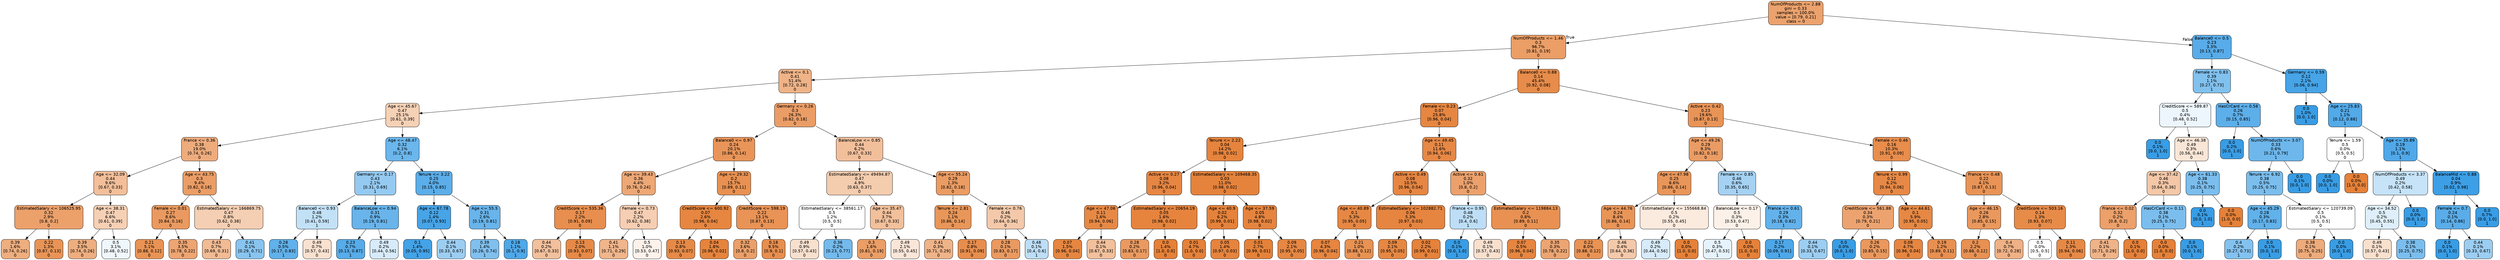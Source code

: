 digraph Tree {
node [shape=box, style="filled, rounded", color="black", fontname=helvetica] ;
edge [fontname=helvetica] ;
0 [label="NumOfProducts <= 2.88\ngini = 0.33\nsamples = 100.0%\nvalue = [0.79, 0.21]\nclass = 0", fillcolor="#eca26d"] ;
1 [label="NumOfProducts <= 1.46\n0.3\n96.7%\n[0.81, 0.19]\n0", fillcolor="#eb9e66"] ;
0 -> 1 [labeldistance=2.5, labelangle=45, headlabel="True"] ;
2 [label="Active <= 0.1\n0.41\n51.4%\n[0.72, 0.28]\n0", fillcolor="#efb387"] ;
1 -> 2 ;
3 [label="Age <= 45.67\n0.47\n25.1%\n[0.61, 0.39]\n0", fillcolor="#f5d1b6"] ;
2 -> 3 ;
4 [label="France <= 0.36\n0.38\n19.0%\n[0.74, 0.26]\n0", fillcolor="#eeac7d"] ;
3 -> 4 ;
5 [label="Age <= 32.09\n0.44\n9.6%\n[0.67, 0.33]\n0", fillcolor="#f2bf9a"] ;
4 -> 5 ;
6 [label="EstimatedSalary <= 106525.95\n0.32\n2.9%\n[0.8, 0.2]\n0", fillcolor="#eca16b"] ;
5 -> 6 ;
7 [label="0.39\n1.6%\n[0.74, 0.26]\n0", fillcolor="#eeae7f"] ;
6 -> 7 ;
8 [label="0.22\n1.3%\n[0.87, 0.13]\n0", fillcolor="#e99456"] ;
6 -> 8 ;
9 [label="Age <= 38.31\n0.47\n6.6%\n[0.61, 0.39]\n0", fillcolor="#f5d0b5"] ;
5 -> 9 ;
10 [label="0.39\n3.5%\n[0.74, 0.26]\n0", fillcolor="#eeae7f"] ;
9 -> 10 ;
11 [label="0.5\n3.1%\n[0.48, 0.52]\n1", fillcolor="#eff7fd"] ;
9 -> 11 ;
12 [label="Age <= 43.75\n0.3\n9.4%\n[0.82, 0.18]\n0", fillcolor="#eb9d65"] ;
4 -> 12 ;
13 [label="Female <= 0.01\n0.27\n8.6%\n[0.84, 0.16]\n0", fillcolor="#ea9a60"] ;
12 -> 13 ;
14 [label="0.21\n5.1%\n[0.88, 0.12]\n0", fillcolor="#e99355"] ;
13 -> 14 ;
15 [label="0.35\n3.5%\n[0.78, 0.22]\n0", fillcolor="#eda572"] ;
13 -> 15 ;
16 [label="EstimatedSalary <= 166869.75\n0.47\n0.8%\n[0.62, 0.38]\n0", fillcolor="#f5cfb3"] ;
12 -> 16 ;
17 [label="0.43\n0.7%\n[0.69, 0.31]\n0", fillcolor="#f1bb94"] ;
16 -> 17 ;
18 [label="0.41\n0.1%\n[0.29, 0.71]\n1", fillcolor="#88c4ef"] ;
16 -> 18 ;
19 [label="Age <= 48.47\n0.32\n6.1%\n[0.2, 0.8]\n1", fillcolor="#6bb6ec"] ;
3 -> 19 ;
20 [label="Germany <= 0.17\n0.43\n2.1%\n[0.31, 0.69]\n1", fillcolor="#94caf1"] ;
19 -> 20 ;
21 [label="Balance0 <= 0.93\n0.48\n1.2%\n[0.41, 0.59]\n1", fillcolor="#c2e1f7"] ;
20 -> 21 ;
22 [label="0.28\n0.5%\n[0.17, 0.83]\n1", fillcolor="#61b1ea"] ;
21 -> 22 ;
23 [label="0.49\n0.7%\n[0.57, 0.43]\n0", fillcolor="#f9e1d0"] ;
21 -> 23 ;
24 [label="BalanceLow <= 0.94\n0.31\n0.9%\n[0.19, 0.81]\n1", fillcolor="#68b4eb"] ;
20 -> 24 ;
25 [label="0.23\n0.7%\n[0.13, 0.87]\n1", fillcolor="#57ace9"] ;
24 -> 25 ;
26 [label="0.49\n0.2%\n[0.44, 0.56]\n1", fillcolor="#d7ebfa"] ;
24 -> 26 ;
27 [label="Tenure <= 3.22\n0.25\n4.0%\n[0.15, 0.85]\n1", fillcolor="#5baee9"] ;
19 -> 27 ;
28 [label="Age <= 67.78\n0.12\n1.4%\n[0.07, 0.93]\n1", fillcolor="#47a4e7"] ;
27 -> 28 ;
29 [label="0.1\n1.4%\n[0.05, 0.95]\n1", fillcolor="#44a3e7"] ;
28 -> 29 ;
30 [label="0.44\n0.1%\n[0.33, 0.67]\n1", fillcolor="#9ccef2"] ;
28 -> 30 ;
31 [label="Age <= 55.5\n0.31\n2.6%\n[0.19, 0.81]\n1", fillcolor="#68b4eb"] ;
27 -> 31 ;
32 [label="0.39\n1.4%\n[0.26, 0.74]\n1", fillcolor="#80c0ee"] ;
31 -> 32 ;
33 [label="0.18\n1.1%\n[0.1, 0.9]\n1", fillcolor="#4fa8e8"] ;
31 -> 33 ;
34 [label="Germany <= 0.26\n0.3\n26.3%\n[0.82, 0.18]\n0", fillcolor="#eb9d66"] ;
2 -> 34 ;
35 [label="Balance0 <= 0.97\n0.24\n20.1%\n[0.86, 0.14]\n0", fillcolor="#e99559"] ;
34 -> 35 ;
36 [label="Age <= 39.43\n0.36\n4.4%\n[0.76, 0.24]\n0", fillcolor="#eda876"] ;
35 -> 36 ;
37 [label="CreditScore <= 535.36\n0.17\n2.2%\n[0.91, 0.09]\n0", fillcolor="#e88e4e"] ;
36 -> 37 ;
38 [label="0.44\n0.2%\n[0.67, 0.33]\n0", fillcolor="#f2c09c"] ;
37 -> 38 ;
39 [label="0.13\n2.0%\n[0.93, 0.07]\n0", fillcolor="#e78a47"] ;
37 -> 39 ;
40 [label="Female <= 0.73\n0.47\n2.2%\n[0.62, 0.38]\n0", fillcolor="#f5ceb3"] ;
36 -> 40 ;
41 [label="0.41\n1.1%\n[0.71, 0.29]\n0", fillcolor="#f0b58b"] ;
40 -> 41 ;
42 [label="0.5\n1.0%\n[0.53, 0.47]\n0", fillcolor="#fcf2eb"] ;
40 -> 42 ;
43 [label="Age <= 29.32\n0.2\n15.7%\n[0.89, 0.11]\n0", fillcolor="#e89152"] ;
35 -> 43 ;
44 [label="CreditScore <= 600.92\n0.07\n2.6%\n[0.96, 0.04]\n0", fillcolor="#e68640"] ;
43 -> 44 ;
45 [label="0.13\n0.8%\n[0.93, 0.07]\n0", fillcolor="#e78a47"] ;
44 -> 45 ;
46 [label="0.04\n1.8%\n[0.98, 0.02]\n0", fillcolor="#e6843d"] ;
44 -> 46 ;
47 [label="CreditScore <= 598.19\n0.22\n13.1%\n[0.87, 0.13]\n0", fillcolor="#e99356"] ;
43 -> 47 ;
48 [label="0.32\n3.6%\n[0.8, 0.2]\n0", fillcolor="#eba06a"] ;
47 -> 48 ;
49 [label="0.18\n9.5%\n[0.9, 0.1]\n0", fillcolor="#e88f4f"] ;
47 -> 49 ;
50 [label="BalanceLow <= 0.85\n0.44\n6.2%\n[0.67, 0.33]\n0", fillcolor="#f2bf9b"] ;
34 -> 50 ;
51 [label="EstimatedSalary <= 49494.87\n0.47\n4.9%\n[0.63, 0.37]\n0", fillcolor="#f4ccae"] ;
50 -> 51 ;
52 [label="EstimatedSalary <= 38561.17\n0.5\n1.2%\n[0.5, 0.5]\n0", fillcolor="#ffffff"] ;
51 -> 52 ;
53 [label="0.49\n0.9%\n[0.57, 0.43]\n0", fillcolor="#f8e0ce"] ;
52 -> 53 ;
54 [label="0.36\n0.2%\n[0.23, 0.77]\n1", fillcolor="#74baed"] ;
52 -> 54 ;
55 [label="Age <= 35.47\n0.44\n3.7%\n[0.67, 0.33]\n0", fillcolor="#f2c09b"] ;
51 -> 55 ;
56 [label="0.3\n1.6%\n[0.81, 0.19]\n0", fillcolor="#eb9e66"] ;
55 -> 56 ;
57 [label="0.49\n2.1%\n[0.55, 0.45]\n0", fillcolor="#fae6d8"] ;
55 -> 57 ;
58 [label="Age <= 55.24\n0.29\n1.3%\n[0.82, 0.18]\n0", fillcolor="#eb9c63"] ;
50 -> 58 ;
59 [label="Tenure <= 2.81\n0.24\n1.1%\n[0.86, 0.14]\n0", fillcolor="#e99659"] ;
58 -> 59 ;
60 [label="0.41\n0.3%\n[0.71, 0.29]\n0", fillcolor="#efb388"] ;
59 -> 60 ;
61 [label="0.17\n0.8%\n[0.91, 0.09]\n0", fillcolor="#e88e4d"] ;
59 -> 61 ;
62 [label="Female <= 0.76\n0.46\n0.2%\n[0.64, 0.36]\n0", fillcolor="#f4c9aa"] ;
58 -> 62 ;
63 [label="0.28\n0.1%\n[0.83, 0.17]\n0", fillcolor="#ea9a61"] ;
62 -> 63 ;
64 [label="0.48\n0.1%\n[0.4, 0.6]\n1", fillcolor="#bddef6"] ;
62 -> 64 ;
65 [label="Balance0 <= 0.88\n0.14\n45.4%\n[0.92, 0.08]\n0", fillcolor="#e78c4a"] ;
1 -> 65 ;
66 [label="Female <= 0.23\n0.07\n25.8%\n[0.96, 0.04]\n0", fillcolor="#e68641"] ;
65 -> 66 ;
67 [label="Tenure <= 2.22\n0.04\n14.2%\n[0.98, 0.02]\n0", fillcolor="#e6843d"] ;
66 -> 67 ;
68 [label="Active <= 0.27\n0.08\n3.2%\n[0.96, 0.04]\n0", fillcolor="#e68642"] ;
67 -> 68 ;
69 [label="Age <= 47.06\n0.11\n1.6%\n[0.94, 0.06]\n0", fillcolor="#e78945"] ;
68 -> 69 ;
70 [label="0.07\n1.5%\n[0.96, 0.04]\n0", fillcolor="#e68641"] ;
69 -> 70 ;
71 [label="0.44\n0.1%\n[0.67, 0.33]\n0", fillcolor="#f2c09c"] ;
69 -> 71 ;
72 [label="EstimatedSalary <= 20654.19\n0.05\n1.6%\n[0.98, 0.02]\n0", fillcolor="#e6843e"] ;
68 -> 72 ;
73 [label="0.28\n0.2%\n[0.83, 0.17]\n0", fillcolor="#ea9a61"] ;
72 -> 73 ;
74 [label="0.0\n1.4%\n[1.0, 0.0]\n0", fillcolor="#e58139"] ;
72 -> 74 ;
75 [label="EstimatedSalary <= 109468.35\n0.03\n11.0%\n[0.98, 0.02]\n0", fillcolor="#e5833c"] ;
67 -> 75 ;
76 [label="Age <= 40.9\n0.02\n6.2%\n[0.99, 0.01]\n0", fillcolor="#e5823b"] ;
75 -> 76 ;
77 [label="0.01\n4.7%\n[1.0, 0.0]\n0", fillcolor="#e5823a"] ;
76 -> 77 ;
78 [label="0.05\n1.4%\n[0.97, 0.03]\n0", fillcolor="#e6843e"] ;
76 -> 78 ;
79 [label="Age <= 37.59\n0.05\n4.8%\n[0.98, 0.02]\n0", fillcolor="#e6843e"] ;
75 -> 79 ;
80 [label="0.01\n2.7%\n[0.99, 0.01]\n0", fillcolor="#e5823a"] ;
79 -> 80 ;
81 [label="0.09\n2.1%\n[0.95, 0.05]\n0", fillcolor="#e68743"] ;
79 -> 81 ;
82 [label="Age <= 49.45\n0.11\n11.6%\n[0.94, 0.06]\n0", fillcolor="#e78845"] ;
66 -> 82 ;
83 [label="Active <= 0.49\n0.08\n10.5%\n[0.96, 0.04]\n0", fillcolor="#e68642"] ;
82 -> 83 ;
84 [label="Age <= 40.89\n0.1\n5.3%\n[0.95, 0.05]\n0", fillcolor="#e68844"] ;
83 -> 84 ;
85 [label="0.07\n4.3%\n[0.96, 0.04]\n0", fillcolor="#e68640"] ;
84 -> 85 ;
86 [label="0.21\n1.0%\n[0.88, 0.12]\n0", fillcolor="#e89253"] ;
84 -> 86 ;
87 [label="EstimatedSalary <= 102882.71\n0.06\n5.3%\n[0.97, 0.03]\n0", fillcolor="#e68540"] ;
83 -> 87 ;
88 [label="0.09\n3.1%\n[0.95, 0.05]\n0", fillcolor="#e68843"] ;
87 -> 88 ;
89 [label="0.02\n2.2%\n[0.99, 0.01]\n0", fillcolor="#e5823b"] ;
87 -> 89 ;
90 [label="Active <= 0.61\n0.32\n1.0%\n[0.8, 0.2]\n0", fillcolor="#eca16c"] ;
82 -> 90 ;
91 [label="France <= 0.95\n0.48\n0.2%\n[0.4, 0.6]\n1", fillcolor="#bddef6"] ;
90 -> 91 ;
92 [label="0.0\n0.1%\n[0.0, 1.0]\n1", fillcolor="#399de5"] ;
91 -> 92 ;
93 [label="0.49\n0.1%\n[0.57, 0.43]\n0", fillcolor="#f8e0ce"] ;
91 -> 93 ;
94 [label="EstimatedSalary <= 119884.13\n0.2\n0.8%\n[0.89, 0.11]\n0", fillcolor="#e89152"] ;
90 -> 94 ;
95 [label="0.07\n0.5%\n[0.96, 0.04]\n0", fillcolor="#e68641"] ;
94 -> 95 ;
96 [label="0.35\n0.3%\n[0.78, 0.22]\n0", fillcolor="#eca572"] ;
94 -> 96 ;
97 [label="Active <= 0.42\n0.23\n19.6%\n[0.87, 0.13]\n0", fillcolor="#e99457"] ;
65 -> 97 ;
98 [label="Age <= 49.26\n0.29\n9.3%\n[0.82, 0.18]\n0", fillcolor="#eb9c64"] ;
97 -> 98 ;
99 [label="Age <= 47.98\n0.25\n8.6%\n[0.86, 0.14]\n0", fillcolor="#e9965a"] ;
98 -> 99 ;
100 [label="Age <= 44.76\n0.24\n8.4%\n[0.86, 0.14]\n0", fillcolor="#e99558"] ;
99 -> 100 ;
101 [label="0.22\n8.0%\n[0.88, 0.12]\n0", fillcolor="#e99355"] ;
100 -> 101 ;
102 [label="0.46\n0.4%\n[0.64, 0.36]\n0", fillcolor="#f4c9aa"] ;
100 -> 102 ;
103 [label="EstimatedSalary <= 155668.84\n0.5\n0.2%\n[0.55, 0.45]\n0", fillcolor="#fbeade"] ;
99 -> 103 ;
104 [label="0.49\n0.2%\n[0.44, 0.56]\n1", fillcolor="#d7ebfa"] ;
103 -> 104 ;
105 [label="0.0\n0.0%\n[1.0, 0.0]\n0", fillcolor="#e58139"] ;
103 -> 105 ;
106 [label="Female <= 0.85\n0.46\n0.6%\n[0.35, 0.65]\n1", fillcolor="#a5d2f3"] ;
98 -> 106 ;
107 [label="BalanceLow <= 0.17\n0.5\n0.3%\n[0.53, 0.47]\n0", fillcolor="#fcf1e9"] ;
106 -> 107 ;
108 [label="0.5\n0.3%\n[0.47, 0.53]\n1", fillcolor="#e6f3fc"] ;
107 -> 108 ;
109 [label="0.0\n0.0%\n[1.0, 0.0]\n0", fillcolor="#e58139"] ;
107 -> 109 ;
110 [label="France <= 0.61\n0.29\n0.3%\n[0.18, 0.82]\n1", fillcolor="#63b2eb"] ;
106 -> 110 ;
111 [label="0.17\n0.2%\n[0.09, 0.91]\n1", fillcolor="#4da7e8"] ;
110 -> 111 ;
112 [label="0.44\n0.1%\n[0.33, 0.67]\n1", fillcolor="#9ccef2"] ;
110 -> 112 ;
113 [label="Female <= 0.46\n0.16\n10.3%\n[0.91, 0.09]\n0", fillcolor="#e88d4c"] ;
97 -> 113 ;
114 [label="Tenure <= 0.99\n0.12\n6.2%\n[0.94, 0.06]\n0", fillcolor="#e78946"] ;
113 -> 114 ;
115 [label="CreditScore <= 561.88\n0.34\n0.3%\n[0.79, 0.21]\n0", fillcolor="#eca36f"] ;
114 -> 115 ;
116 [label="0.0\n0.0%\n[0.0, 1.0]\n1", fillcolor="#399de5"] ;
115 -> 116 ;
117 [label="0.26\n0.2%\n[0.85, 0.15]\n0", fillcolor="#ea985d"] ;
115 -> 117 ;
118 [label="Age <= 44.61\n0.1\n5.9%\n[0.95, 0.05]\n0", fillcolor="#e68844"] ;
114 -> 118 ;
119 [label="0.08\n4.7%\n[0.96, 0.04]\n0", fillcolor="#e68641"] ;
118 -> 119 ;
120 [label="0.19\n1.2%\n[0.89, 0.11]\n0", fillcolor="#e89051"] ;
118 -> 120 ;
121 [label="France <= 0.48\n0.22\n4.1%\n[0.87, 0.13]\n0", fillcolor="#e99456"] ;
113 -> 121 ;
122 [label="Age <= 46.15\n0.26\n2.8%\n[0.85, 0.15]\n0", fillcolor="#ea985d"] ;
121 -> 122 ;
123 [label="0.2\n2.2%\n[0.88, 0.12]\n0", fillcolor="#e89153"] ;
122 -> 123 ;
124 [label="0.4\n0.7%\n[0.72, 0.28]\n0", fillcolor="#efb185"] ;
122 -> 124 ;
125 [label="CreditScore <= 503.16\n0.14\n1.3%\n[0.93, 0.07]\n0", fillcolor="#e78b49"] ;
121 -> 125 ;
126 [label="0.5\n0.0%\n[0.5, 0.5]\n0", fillcolor="#ffffff"] ;
125 -> 126 ;
127 [label="0.11\n1.3%\n[0.94, 0.06]\n0", fillcolor="#e78946"] ;
125 -> 127 ;
128 [label="Balance0 <= 0.5\n0.23\n3.3%\n[0.13, 0.87]\n1", fillcolor="#58ace9"] ;
0 -> 128 [labeldistance=2.5, labelangle=-45, headlabel="False"] ;
129 [label="Female <= 0.83\n0.39\n1.1%\n[0.27, 0.73]\n1", fillcolor="#81c1ee"] ;
128 -> 129 ;
130 [label="CreditScore <= 589.87\n0.5\n0.4%\n[0.48, 0.52]\n1", fillcolor="#edf6fd"] ;
129 -> 130 ;
131 [label="0.0\n0.1%\n[0.0, 1.0]\n1", fillcolor="#399de5"] ;
130 -> 131 ;
132 [label="Age <= 46.38\n0.49\n0.3%\n[0.56, 0.44]\n0", fillcolor="#fae6d7"] ;
130 -> 132 ;
133 [label="Age <= 37.42\n0.46\n0.3%\n[0.64, 0.36]\n0", fillcolor="#f3c7a7"] ;
132 -> 133 ;
134 [label="France <= 0.02\n0.32\n0.2%\n[0.8, 0.2]\n0", fillcolor="#eca06a"] ;
133 -> 134 ;
135 [label="0.41\n0.1%\n[0.71, 0.29]\n0", fillcolor="#efb388"] ;
134 -> 135 ;
136 [label="0.0\n0.1%\n[1.0, 0.0]\n0", fillcolor="#e58139"] ;
134 -> 136 ;
137 [label="HasCrCard <= 0.11\n0.38\n0.1%\n[0.25, 0.75]\n1", fillcolor="#7bbeee"] ;
133 -> 137 ;
138 [label="0.0\n0.0%\n[1.0, 0.0]\n0", fillcolor="#e58139"] ;
137 -> 138 ;
139 [label="0.0\n0.1%\n[0.0, 1.0]\n1", fillcolor="#399de5"] ;
137 -> 139 ;
140 [label="Age <= 61.33\n0.38\n0.1%\n[0.25, 0.75]\n1", fillcolor="#7bbeee"] ;
132 -> 140 ;
141 [label="0.0\n0.1%\n[0.0, 1.0]\n1", fillcolor="#399de5"] ;
140 -> 141 ;
142 [label="0.0\n0.0%\n[1.0, 0.0]\n0", fillcolor="#e58139"] ;
140 -> 142 ;
143 [label="HasCrCard <= 0.58\n0.26\n0.7%\n[0.15, 0.85]\n1", fillcolor="#5dafea"] ;
129 -> 143 ;
144 [label="0.0\n0.2%\n[0.0, 1.0]\n1", fillcolor="#399de5"] ;
143 -> 144 ;
145 [label="NumOfProducts <= 3.07\n0.33\n0.6%\n[0.21, 0.79]\n1", fillcolor="#6db7ec"] ;
143 -> 145 ;
146 [label="Tenure <= 6.92\n0.38\n0.5%\n[0.25, 0.75]\n1", fillcolor="#7bbeee"] ;
145 -> 146 ;
147 [label="Age <= 45.29\n0.28\n0.3%\n[0.17, 0.83]\n1", fillcolor="#61b1ea"] ;
146 -> 147 ;
148 [label="0.4\n0.2%\n[0.27, 0.73]\n1", fillcolor="#83c2ef"] ;
147 -> 148 ;
149 [label="0.0\n0.1%\n[0.0, 1.0]\n1", fillcolor="#399de5"] ;
147 -> 149 ;
150 [label="EstimatedSalary <= 120739.09\n0.5\n0.1%\n[0.5, 0.5]\n0", fillcolor="#ffffff"] ;
146 -> 150 ;
151 [label="0.38\n0.1%\n[0.75, 0.25]\n0", fillcolor="#eeab7b"] ;
150 -> 151 ;
152 [label="0.0\n0.0%\n[0.0, 1.0]\n1", fillcolor="#399de5"] ;
150 -> 152 ;
153 [label="0.0\n0.1%\n[0.0, 1.0]\n1", fillcolor="#399de5"] ;
145 -> 153 ;
154 [label="Germany <= 0.59\n0.12\n2.1%\n[0.06, 0.94]\n1", fillcolor="#46a4e7"] ;
128 -> 154 ;
155 [label="0.0\n1.0%\n[0.0, 1.0]\n1", fillcolor="#399de5"] ;
154 -> 155 ;
156 [label="Age <= 25.83\n0.21\n1.1%\n[0.12, 0.88]\n1", fillcolor="#53aae8"] ;
154 -> 156 ;
157 [label="Tenure <= 1.59\n0.5\n0.0%\n[0.5, 0.5]\n0", fillcolor="#ffffff"] ;
156 -> 157 ;
158 [label="0.0\n0.0%\n[0.0, 1.0]\n1", fillcolor="#399de5"] ;
157 -> 158 ;
159 [label="0.0\n0.0%\n[1.0, 0.0]\n0", fillcolor="#e58139"] ;
157 -> 159 ;
160 [label="Age <= 35.89\n0.19\n1.1%\n[0.1, 0.9]\n1", fillcolor="#50a8e8"] ;
156 -> 160 ;
161 [label="NumOfProducts <= 3.37\n0.49\n0.2%\n[0.42, 0.58]\n1", fillcolor="#c6e3f8"] ;
160 -> 161 ;
162 [label="Age <= 34.52\n0.5\n0.2%\n[0.45, 0.55]\n1", fillcolor="#deeffb"] ;
161 -> 162 ;
163 [label="0.49\n0.1%\n[0.57, 0.43]\n0", fillcolor="#f8e0ce"] ;
162 -> 163 ;
164 [label="0.38\n0.1%\n[0.25, 0.75]\n1", fillcolor="#7bbeee"] ;
162 -> 164 ;
165 [label="0.0\n0.0%\n[0.0, 1.0]\n1", fillcolor="#399de5"] ;
161 -> 165 ;
166 [label="BalanceMid <= 0.88\n0.04\n0.9%\n[0.02, 0.98]\n1", fillcolor="#3d9fe6"] ;
160 -> 166 ;
167 [label="Female <= 0.7\n0.24\n0.1%\n[0.14, 0.86]\n1", fillcolor="#5aade9"] ;
166 -> 167 ;
168 [label="0.0\n0.1%\n[0.0, 1.0]\n1", fillcolor="#399de5"] ;
167 -> 168 ;
169 [label="0.44\n0.1%\n[0.33, 0.67]\n1", fillcolor="#9ccef2"] ;
167 -> 169 ;
170 [label="0.0\n0.7%\n[0.0, 1.0]\n1", fillcolor="#399de5"] ;
166 -> 170 ;
}